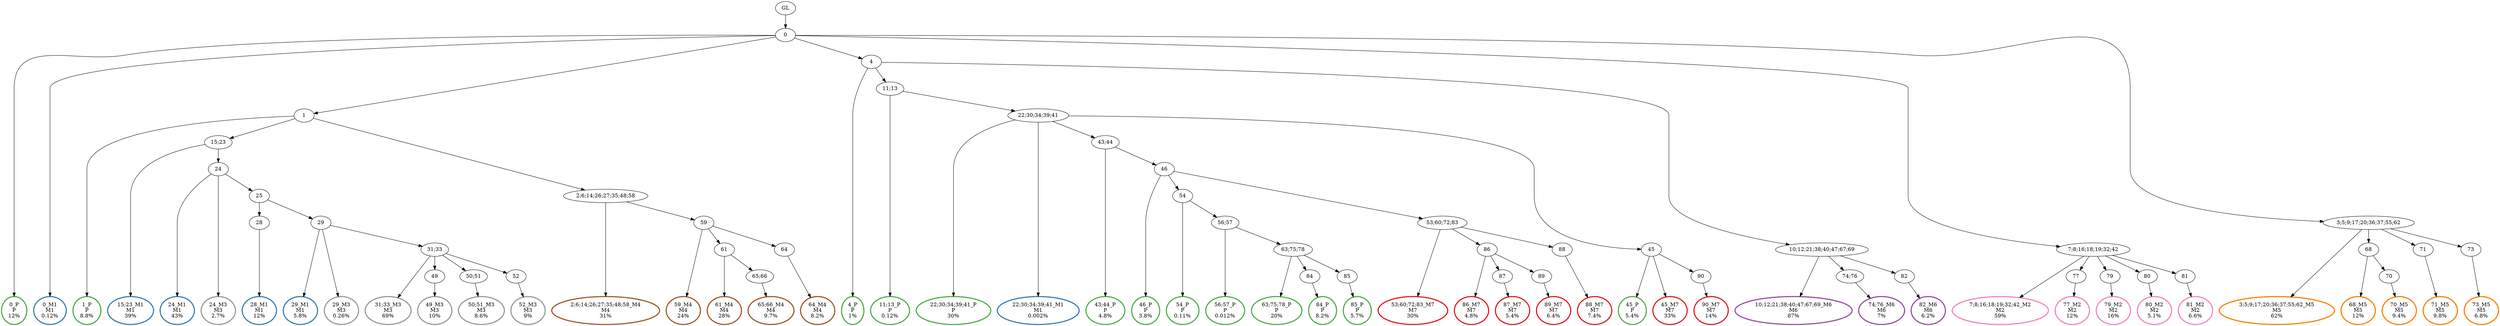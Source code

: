 digraph T {
	{
		rank=same
		94 [penwidth=3,colorscheme=set19,color=3,label="0_P\nP\n12%"]
		92 [penwidth=3,colorscheme=set19,color=3,label="1_P\nP\n8.8%"]
		90 [penwidth=3,colorscheme=set19,color=3,label="4_P\nP\n1%"]
		88 [penwidth=3,colorscheme=set19,color=3,label="11;13_P\nP\n0.12%"]
		86 [penwidth=3,colorscheme=set19,color=3,label="22;30;34;39;41_P\nP\n30%"]
		84 [penwidth=3,colorscheme=set19,color=3,label="43;44_P\nP\n4.8%"]
		82 [penwidth=3,colorscheme=set19,color=3,label="46_P\nP\n3.8%"]
		80 [penwidth=3,colorscheme=set19,color=3,label="54_P\nP\n0.11%"]
		78 [penwidth=3,colorscheme=set19,color=3,label="56;57_P\nP\n0.012%"]
		76 [penwidth=3,colorscheme=set19,color=3,label="63;75;78_P\nP\n20%"]
		74 [penwidth=3,colorscheme=set19,color=3,label="84_P\nP\n8.2%"]
		72 [penwidth=3,colorscheme=set19,color=3,label="85_P\nP\n5.7%"]
		70 [penwidth=3,colorscheme=set19,color=3,label="45_P\nP\n5.4%"]
		69 [penwidth=3,colorscheme=set19,color=2,label="0_M1\nM1\n0.12%"]
		67 [penwidth=3,colorscheme=set19,color=2,label="15;23_M1\nM1\n39%"]
		65 [penwidth=3,colorscheme=set19,color=2,label="24_M1\nM1\n43%"]
		62 [penwidth=3,colorscheme=set19,color=2,label="28_M1\nM1\n12%"]
		60 [penwidth=3,colorscheme=set19,color=2,label="29_M1\nM1\n5.8%"]
		59 [penwidth=3,colorscheme=set19,color=2,label="22;30;34;39;41_M1\nM1\n0.002%"]
		57 [penwidth=3,colorscheme=set19,color=8,label="7;8;16;18;19;32;42_M2\nM2\n59%"]
		55 [penwidth=3,colorscheme=set19,color=8,label="77_M2\nM2\n12%"]
		53 [penwidth=3,colorscheme=set19,color=8,label="79_M2\nM2\n16%"]
		51 [penwidth=3,colorscheme=set19,color=8,label="80_M2\nM2\n5.1%"]
		49 [penwidth=3,colorscheme=set19,color=8,label="81_M2\nM2\n6.6%"]
		48 [penwidth=3,colorscheme=set19,color=9,label="24_M3\nM3\n2.7%"]
		47 [penwidth=3,colorscheme=set19,color=9,label="29_M3\nM3\n0.26%"]
		45 [penwidth=3,colorscheme=set19,color=9,label="31;33_M3\nM3\n69%"]
		43 [penwidth=3,colorscheme=set19,color=9,label="49_M3\nM3\n10%"]
		41 [penwidth=3,colorscheme=set19,color=9,label="50;51_M3\nM3\n8.6%"]
		39 [penwidth=3,colorscheme=set19,color=9,label="52_M3\nM3\n9%"]
		37 [penwidth=3,colorscheme=set19,color=7,label="2;6;14;26;27;35;48;58_M4\nM4\n31%"]
		35 [penwidth=3,colorscheme=set19,color=7,label="59_M4\nM4\n24%"]
		33 [penwidth=3,colorscheme=set19,color=7,label="61_M4\nM4\n28%"]
		31 [penwidth=3,colorscheme=set19,color=7,label="65;66_M4\nM4\n9.7%"]
		29 [penwidth=3,colorscheme=set19,color=7,label="64_M4\nM4\n8.2%"]
		27 [penwidth=3,colorscheme=set19,color=5,label="3;5;9;17;20;36;37;55;62_M5\nM5\n62%"]
		25 [penwidth=3,colorscheme=set19,color=5,label="68_M5\nM5\n12%"]
		23 [penwidth=3,colorscheme=set19,color=5,label="70_M5\nM5\n9.4%"]
		21 [penwidth=3,colorscheme=set19,color=5,label="71_M5\nM5\n9.8%"]
		19 [penwidth=3,colorscheme=set19,color=5,label="73_M5\nM5\n6.8%"]
		17 [penwidth=3,colorscheme=set19,color=4,label="10;12;21;38;40;47;67;69_M6\nM6\n87%"]
		15 [penwidth=3,colorscheme=set19,color=4,label="74;76_M6\nM6\n7%"]
		13 [penwidth=3,colorscheme=set19,color=4,label="82_M6\nM6\n6.2%"]
		11 [penwidth=3,colorscheme=set19,color=1,label="53;60;72;83_M7\nM7\n30%"]
		9 [penwidth=3,colorscheme=set19,color=1,label="86_M7\nM7\n4.8%"]
		7 [penwidth=3,colorscheme=set19,color=1,label="87_M7\nM7\n5.4%"]
		5 [penwidth=3,colorscheme=set19,color=1,label="89_M7\nM7\n6.4%"]
		3 [penwidth=3,colorscheme=set19,color=1,label="88_M7\nM7\n7.4%"]
		2 [penwidth=3,colorscheme=set19,color=1,label="45_M7\nM7\n33%"]
		0 [penwidth=3,colorscheme=set19,color=1,label="90_M7\nM7\n14%"]
	}
	96 [label="GL"]
	95 [label="0"]
	93 [label="1"]
	91 [label="4"]
	89 [label="11;13"]
	87 [label="22;30;34;39;41"]
	85 [label="43;44"]
	83 [label="46"]
	81 [label="54"]
	79 [label="56;57"]
	77 [label="63;75;78"]
	75 [label="84"]
	73 [label="85"]
	71 [label="45"]
	68 [label="15;23"]
	66 [label="24"]
	64 [label="25"]
	63 [label="28"]
	61 [label="29"]
	58 [label="7;8;16;18;19;32;42"]
	56 [label="77"]
	54 [label="79"]
	52 [label="80"]
	50 [label="81"]
	46 [label="31;33"]
	44 [label="49"]
	42 [label="50;51"]
	40 [label="52"]
	38 [label="2;6;14;26;27;35;48;58"]
	36 [label="59"]
	34 [label="61"]
	32 [label="65;66"]
	30 [label="64"]
	28 [label="3;5;9;17;20;36;37;55;62"]
	26 [label="68"]
	24 [label="70"]
	22 [label="71"]
	20 [label="73"]
	18 [label="10;12;21;38;40;47;67;69"]
	16 [label="74;76"]
	14 [label="82"]
	12 [label="53;60;72;83"]
	10 [label="86"]
	8 [label="87"]
	6 [label="89"]
	4 [label="88"]
	1 [label="90"]
	96 -> 95
	95 -> 94
	95 -> 93
	95 -> 91
	95 -> 69
	95 -> 58
	95 -> 28
	93 -> 92
	93 -> 68
	93 -> 38
	91 -> 90
	91 -> 89
	91 -> 18
	89 -> 88
	89 -> 87
	87 -> 86
	87 -> 85
	87 -> 71
	87 -> 59
	85 -> 84
	85 -> 83
	83 -> 82
	83 -> 81
	83 -> 12
	81 -> 80
	81 -> 79
	79 -> 78
	79 -> 77
	77 -> 76
	77 -> 75
	77 -> 73
	75 -> 74
	73 -> 72
	71 -> 70
	71 -> 2
	71 -> 1
	68 -> 67
	68 -> 66
	66 -> 65
	66 -> 64
	66 -> 48
	64 -> 63
	64 -> 61
	63 -> 62
	61 -> 60
	61 -> 47
	61 -> 46
	58 -> 57
	58 -> 56
	58 -> 54
	58 -> 52
	58 -> 50
	56 -> 55
	54 -> 53
	52 -> 51
	50 -> 49
	46 -> 45
	46 -> 44
	46 -> 42
	46 -> 40
	44 -> 43
	42 -> 41
	40 -> 39
	38 -> 37
	38 -> 36
	36 -> 35
	36 -> 34
	36 -> 30
	34 -> 33
	34 -> 32
	32 -> 31
	30 -> 29
	28 -> 27
	28 -> 26
	28 -> 22
	28 -> 20
	26 -> 25
	26 -> 24
	24 -> 23
	22 -> 21
	20 -> 19
	18 -> 17
	18 -> 16
	18 -> 14
	16 -> 15
	14 -> 13
	12 -> 11
	12 -> 10
	12 -> 4
	10 -> 9
	10 -> 8
	10 -> 6
	8 -> 7
	6 -> 5
	4 -> 3
	1 -> 0
}
